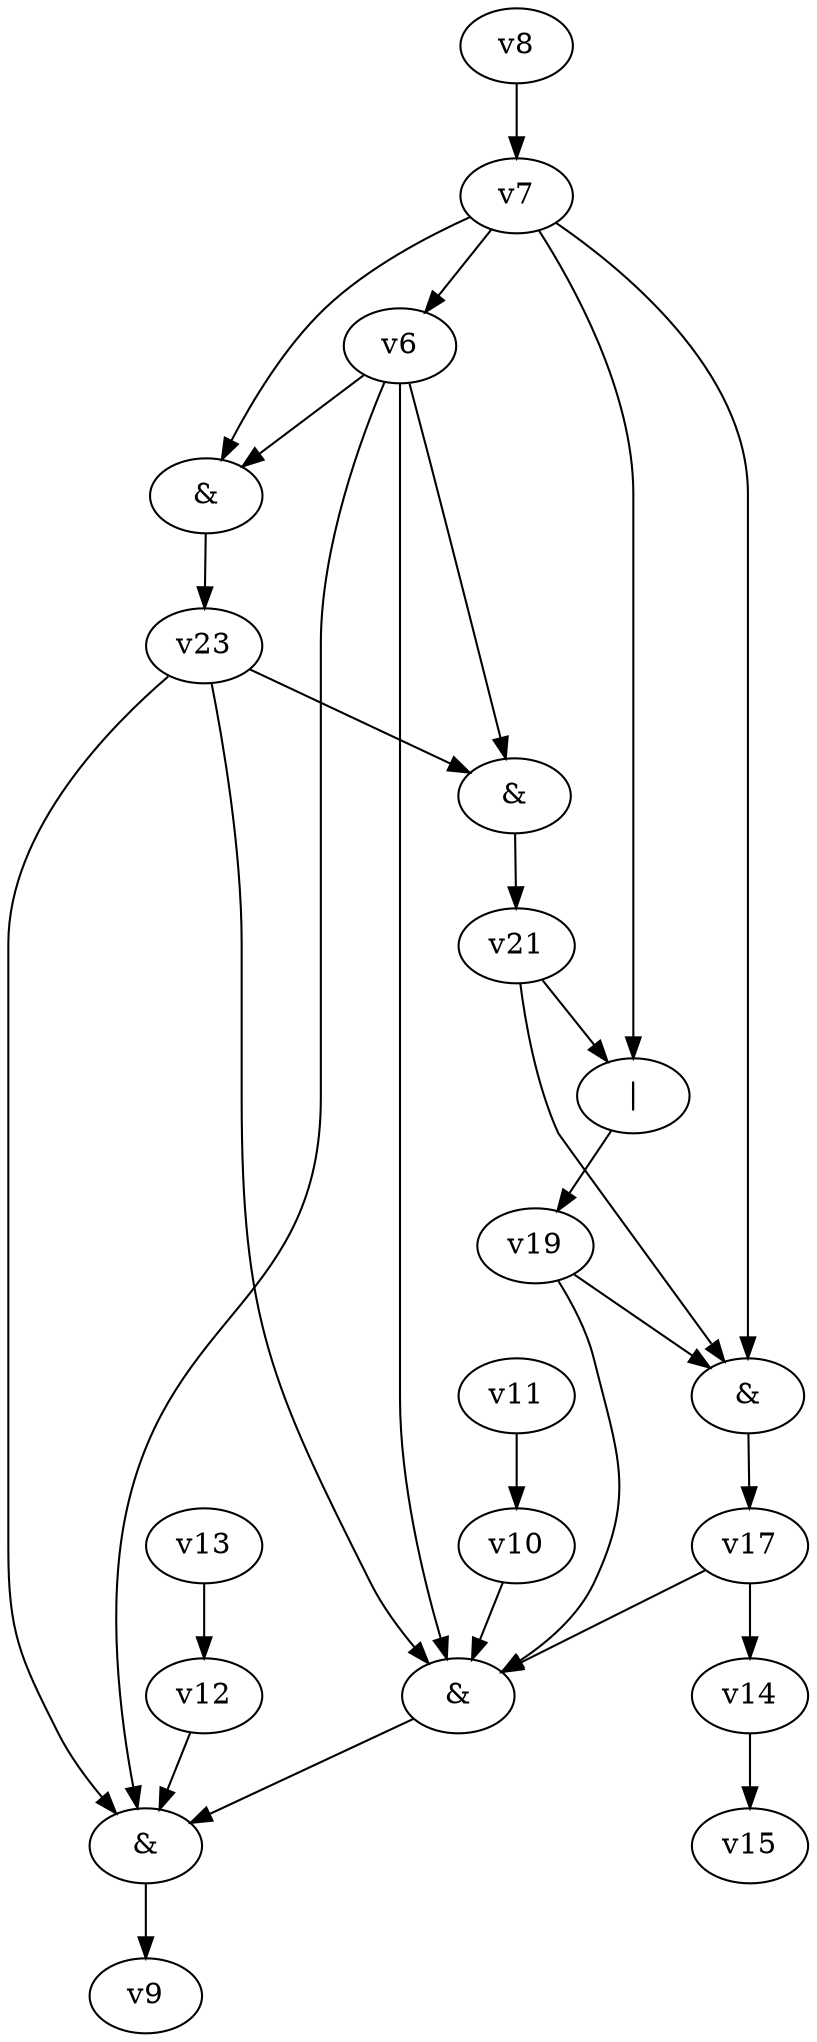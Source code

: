digraph G { 
v0 [label="&"]; 
v1 [label="&"]; 
v16 [label="&"]; 
v18 [label="|"]; 
v20 [label="&"]; 
v22 [label="&"]; 
v0 -> v9;
v1 -> v0;
v6 -> v0;
v6 -> v1;
v6 -> v20 -> v21;
v6 -> v22 -> v23;
v7 -> v6;
v7 -> v16 -> v17;
v7 -> v18 -> v19;
v7 -> v22;
v8 -> v7;
v10 -> v1;
v11 -> v10;
v12 -> v0;
v13 -> v12;
v14 -> v15;
v17 -> v1;
v17 -> v14;
v19 -> v1;
v19 -> v16;
v21 -> v16;
v21 -> v18;
v23 -> v0;
v23 -> v1;
v23 -> v20;
}